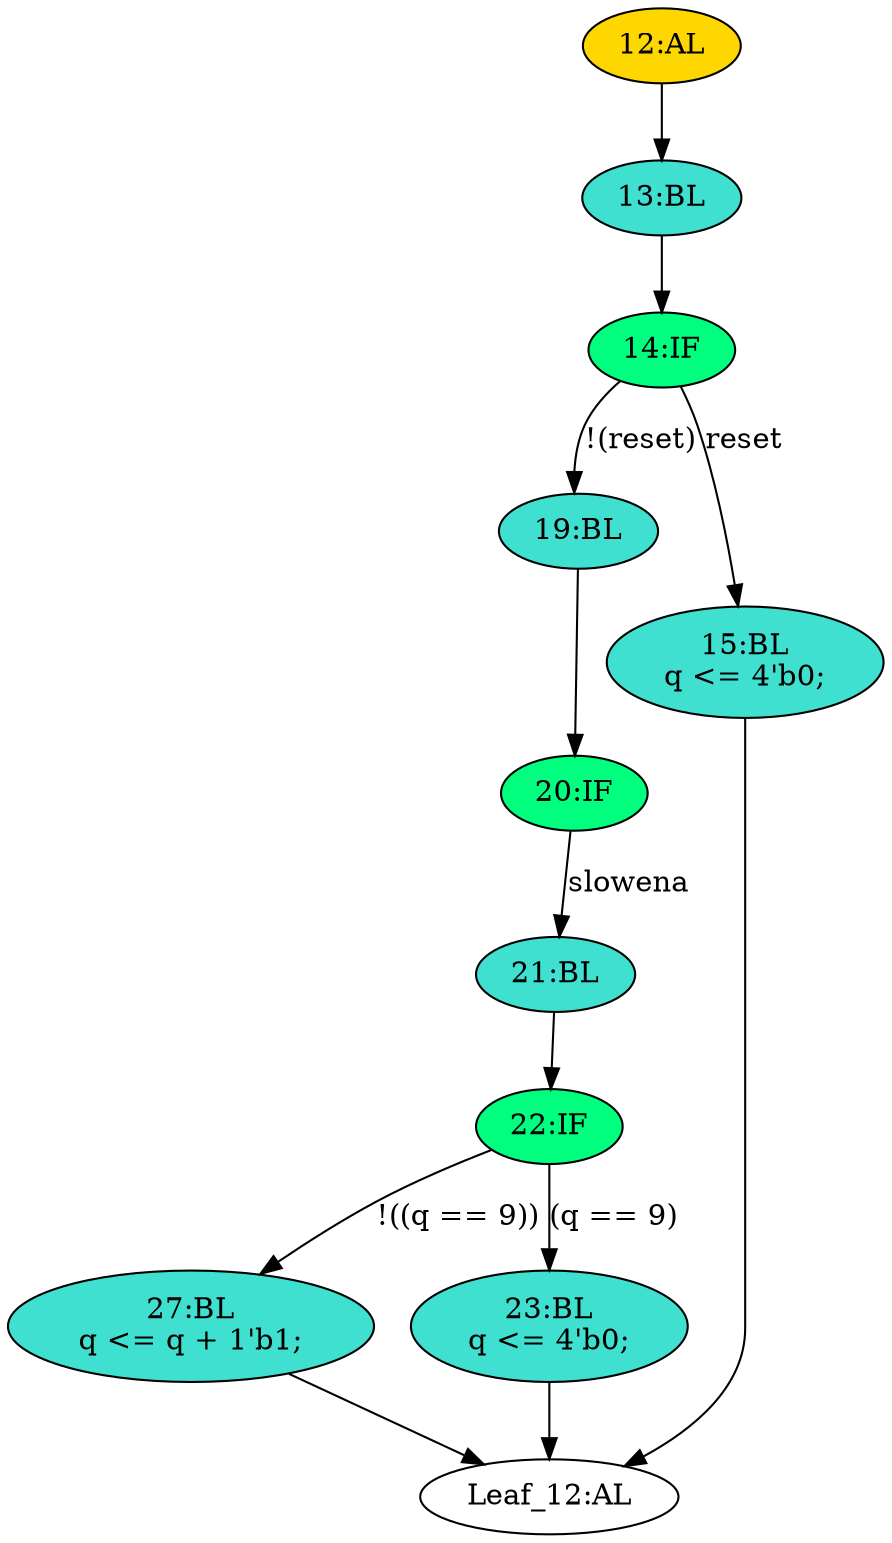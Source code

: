 strict digraph "" {
	node [label="\N"];
	"22:IF"	[ast="<pyverilog.vparser.ast.IfStatement object at 0x7f7c066f05d0>",
		fillcolor=springgreen,
		label="22:IF",
		statements="[]",
		style=filled,
		typ=IfStatement];
	"27:BL"	[ast="<pyverilog.vparser.ast.Block object at 0x7f7c066f0710>",
		fillcolor=turquoise,
		label="27:BL
q <= q + 1'b1;",
		statements="[<pyverilog.vparser.ast.NonblockingSubstitution object at 0x7f7c066f0750>]",
		style=filled,
		typ=Block];
	"22:IF" -> "27:BL"	[cond="['q']",
		label="!((q == 9))",
		lineno=22];
	"23:BL"	[ast="<pyverilog.vparser.ast.Block object at 0x7f7c066f0990>",
		fillcolor=turquoise,
		label="23:BL
q <= 4'b0;",
		statements="[<pyverilog.vparser.ast.NonblockingSubstitution object at 0x7f7c066f09d0>]",
		style=filled,
		typ=Block];
	"22:IF" -> "23:BL"	[cond="['q']",
		label="(q == 9)",
		lineno=22];
	"19:BL"	[ast="<pyverilog.vparser.ast.Block object at 0x7f7c066f0bd0>",
		fillcolor=turquoise,
		label="19:BL",
		statements="[]",
		style=filled,
		typ=Block];
	"20:IF"	[ast="<pyverilog.vparser.ast.IfStatement object at 0x7f7c066f0c10>",
		fillcolor=springgreen,
		label="20:IF",
		statements="[]",
		style=filled,
		typ=IfStatement];
	"19:BL" -> "20:IF"	[cond="[]",
		lineno=None];
	"21:BL"	[ast="<pyverilog.vparser.ast.Block object at 0x7f7c066f0c50>",
		fillcolor=turquoise,
		label="21:BL",
		statements="[]",
		style=filled,
		typ=Block];
	"21:BL" -> "22:IF"	[cond="[]",
		lineno=None];
	"15:BL"	[ast="<pyverilog.vparser.ast.Block object at 0x7f7c066f0e90>",
		fillcolor=turquoise,
		label="15:BL
q <= 4'b0;",
		statements="[<pyverilog.vparser.ast.NonblockingSubstitution object at 0x7f7c066f0d50>]",
		style=filled,
		typ=Block];
	"Leaf_12:AL"	[def_var="['q']",
		label="Leaf_12:AL"];
	"15:BL" -> "Leaf_12:AL"	[cond="[]",
		lineno=None];
	"13:BL"	[ast="<pyverilog.vparser.ast.Block object at 0x7f7c066f0f10>",
		fillcolor=turquoise,
		label="13:BL",
		statements="[]",
		style=filled,
		typ=Block];
	"14:IF"	[ast="<pyverilog.vparser.ast.IfStatement object at 0x7f7c066f0f50>",
		fillcolor=springgreen,
		label="14:IF",
		statements="[]",
		style=filled,
		typ=IfStatement];
	"13:BL" -> "14:IF"	[cond="[]",
		lineno=None];
	"14:IF" -> "19:BL"	[cond="['reset']",
		label="!(reset)",
		lineno=14];
	"14:IF" -> "15:BL"	[cond="['reset']",
		label=reset,
		lineno=14];
	"20:IF" -> "21:BL"	[cond="['slowena']",
		label=slowena,
		lineno=20];
	"27:BL" -> "Leaf_12:AL"	[cond="[]",
		lineno=None];
	"12:AL"	[ast="<pyverilog.vparser.ast.Always object at 0x7f7c066cc050>",
		clk_sens=True,
		fillcolor=gold,
		label="12:AL",
		sens="['clk']",
		statements="[]",
		style=filled,
		typ=Always,
		use_var="['reset', 'q', 'slowena']"];
	"12:AL" -> "13:BL"	[cond="[]",
		lineno=None];
	"23:BL" -> "Leaf_12:AL"	[cond="[]",
		lineno=None];
}
